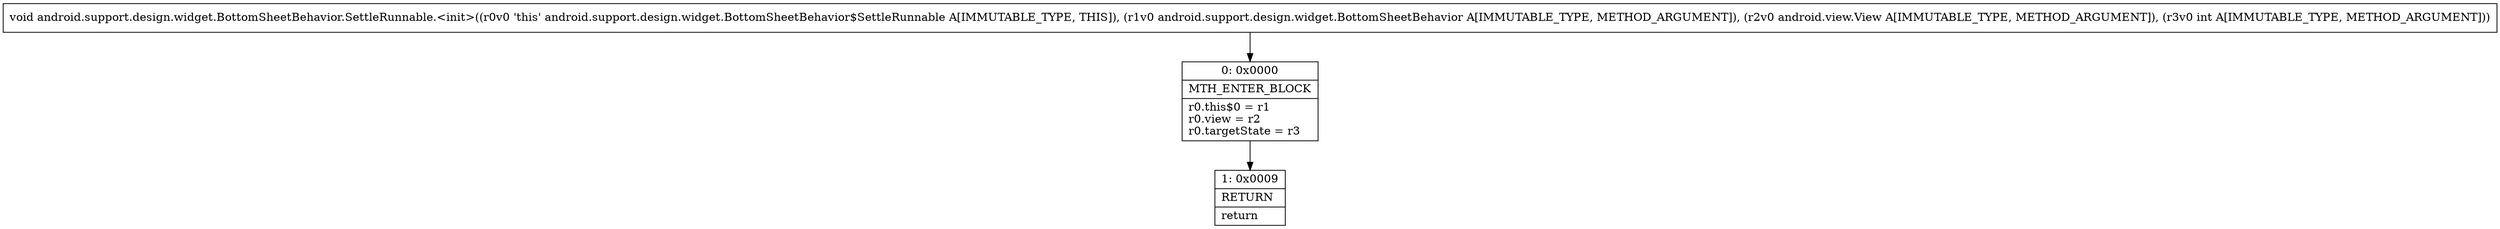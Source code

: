 digraph "CFG forandroid.support.design.widget.BottomSheetBehavior.SettleRunnable.\<init\>(Landroid\/support\/design\/widget\/BottomSheetBehavior;Landroid\/view\/View;I)V" {
Node_0 [shape=record,label="{0\:\ 0x0000|MTH_ENTER_BLOCK\l|r0.this$0 = r1\lr0.view = r2\lr0.targetState = r3\l}"];
Node_1 [shape=record,label="{1\:\ 0x0009|RETURN\l|return\l}"];
MethodNode[shape=record,label="{void android.support.design.widget.BottomSheetBehavior.SettleRunnable.\<init\>((r0v0 'this' android.support.design.widget.BottomSheetBehavior$SettleRunnable A[IMMUTABLE_TYPE, THIS]), (r1v0 android.support.design.widget.BottomSheetBehavior A[IMMUTABLE_TYPE, METHOD_ARGUMENT]), (r2v0 android.view.View A[IMMUTABLE_TYPE, METHOD_ARGUMENT]), (r3v0 int A[IMMUTABLE_TYPE, METHOD_ARGUMENT])) }"];
MethodNode -> Node_0;
Node_0 -> Node_1;
}

